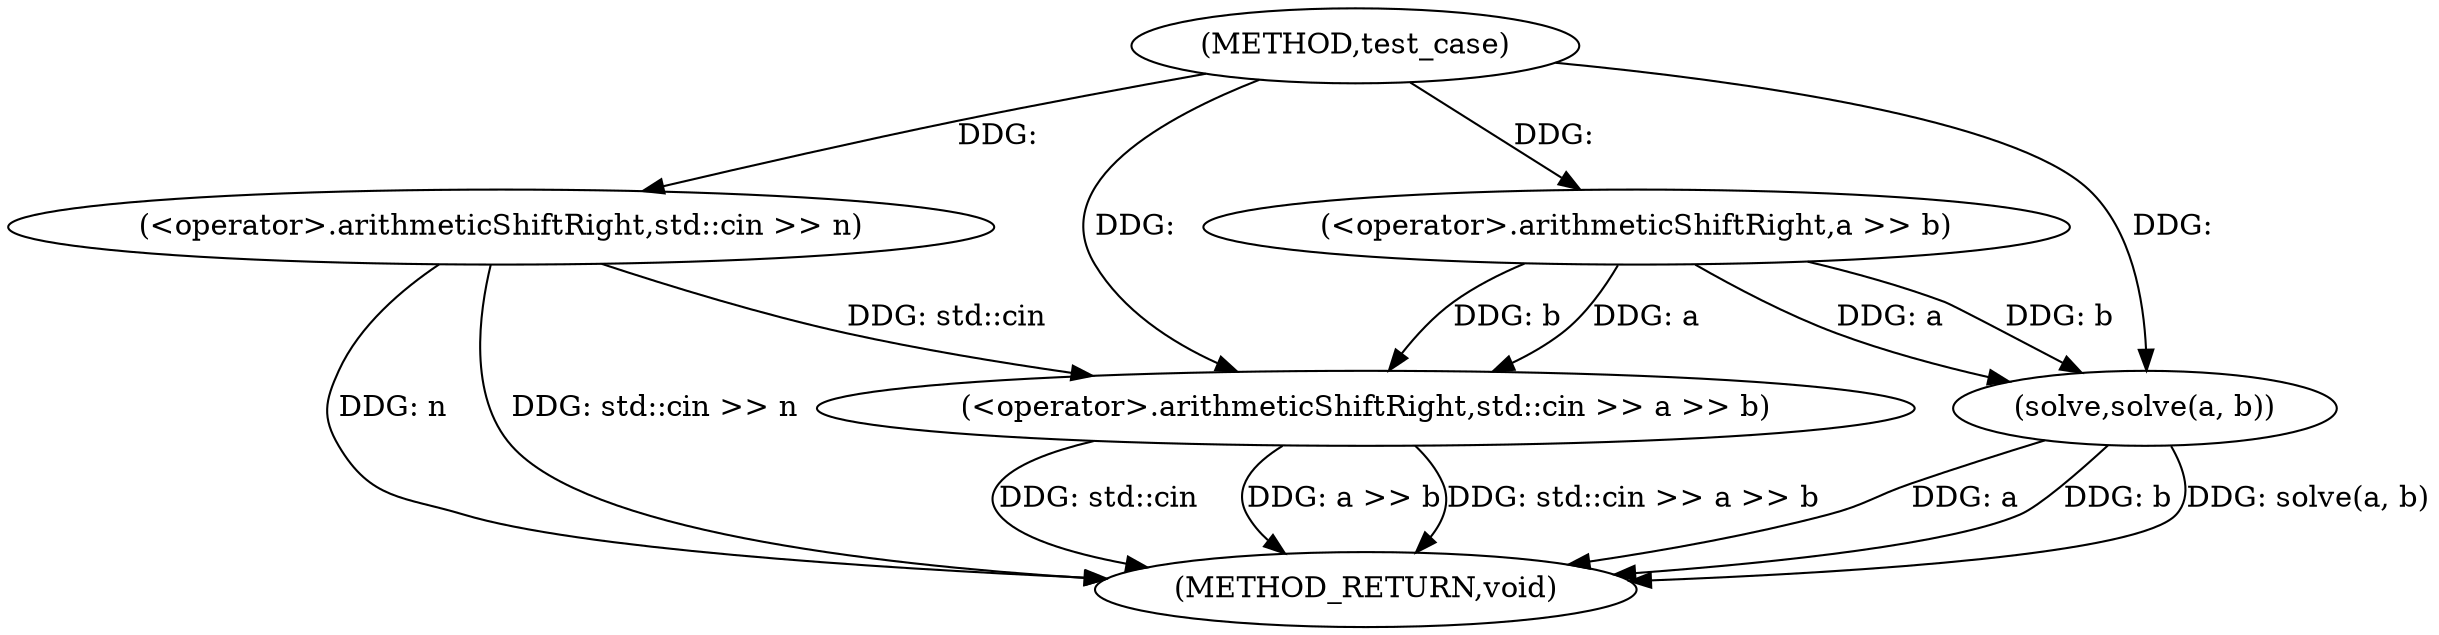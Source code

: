 digraph "test_case" {  
"1000270" [label = "(METHOD,test_case)" ]
"1000286" [label = "(METHOD_RETURN,void)" ]
"1000273" [label = "(<operator>.arithmeticShiftRight,std::cin >> n)" ]
"1000278" [label = "(<operator>.arithmeticShiftRight,std::cin >> a >> b)" ]
"1000283" [label = "(solve,solve(a, b))" ]
"1000280" [label = "(<operator>.arithmeticShiftRight,a >> b)" ]
  "1000273" -> "1000286"  [ label = "DDG: n"] 
  "1000273" -> "1000286"  [ label = "DDG: std::cin >> n"] 
  "1000278" -> "1000286"  [ label = "DDG: std::cin"] 
  "1000278" -> "1000286"  [ label = "DDG: a >> b"] 
  "1000278" -> "1000286"  [ label = "DDG: std::cin >> a >> b"] 
  "1000283" -> "1000286"  [ label = "DDG: a"] 
  "1000283" -> "1000286"  [ label = "DDG: b"] 
  "1000283" -> "1000286"  [ label = "DDG: solve(a, b)"] 
  "1000270" -> "1000273"  [ label = "DDG: "] 
  "1000273" -> "1000278"  [ label = "DDG: std::cin"] 
  "1000270" -> "1000278"  [ label = "DDG: "] 
  "1000280" -> "1000278"  [ label = "DDG: b"] 
  "1000280" -> "1000278"  [ label = "DDG: a"] 
  "1000280" -> "1000283"  [ label = "DDG: a"] 
  "1000270" -> "1000283"  [ label = "DDG: "] 
  "1000280" -> "1000283"  [ label = "DDG: b"] 
  "1000270" -> "1000280"  [ label = "DDG: "] 
}
